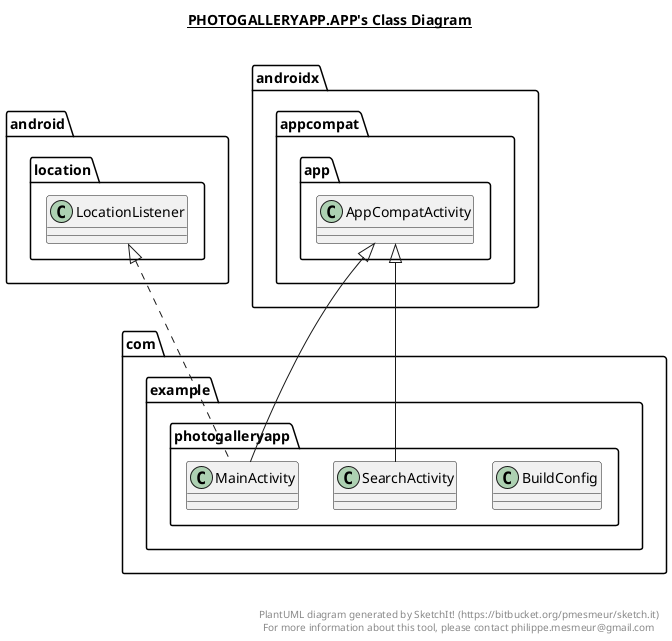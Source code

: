 @startuml

title __PHOTOGALLERYAPP.APP's Class Diagram__\n

  namespace com.example.photogalleryapp {
    class com.example.photogalleryapp.BuildConfig {
    }
  }
  

  namespace com.example.photogalleryapp {
    class com.example.photogalleryapp.MainActivity {
    }
  }
  

  namespace com.example.photogalleryapp {
    class com.example.photogalleryapp.SearchActivity {
    }
  }
  

  com.example.photogalleryapp.MainActivity .up.|> android.location.LocationListener
  com.example.photogalleryapp.MainActivity -up-|> androidx.appcompat.app.AppCompatActivity
  com.example.photogalleryapp.SearchActivity -up-|> androidx.appcompat.app.AppCompatActivity


right footer


PlantUML diagram generated by SketchIt! (https://bitbucket.org/pmesmeur/sketch.it)
For more information about this tool, please contact philippe.mesmeur@gmail.com
endfooter

@enduml
